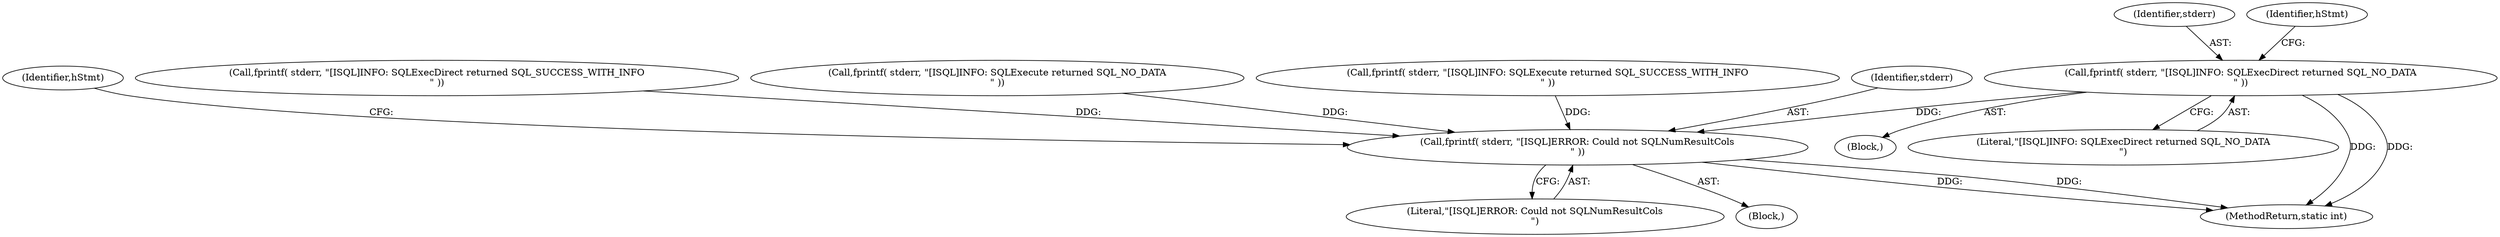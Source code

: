 digraph "0_unixODBC_45ef78e037f578b15fc58938a3a3251655e71d6f#diff-d52750c7ba4e594410438569d8e2963aL24_1@API" {
"1000163" [label="(Call,fprintf( stderr, \"[ISQL]INFO: SQLExecDirect returned SQL_NO_DATA\n\" ))"];
"1000288" [label="(Call,fprintf( stderr, \"[ISQL]ERROR: Could not SQLNumResultCols\n\" ))"];
"1000165" [label="(Literal,\"[ISQL]INFO: SQLExecDirect returned SQL_NO_DATA\n\")"];
"1000281" [label="(Block,)"];
"1000359" [label="(MethodReturn,static int)"];
"1000292" [label="(Identifier,hStmt)"];
"1000164" [label="(Identifier,stderr)"];
"1000288" [label="(Call,fprintf( stderr, \"[ISQL]ERROR: Could not SQLNumResultCols\n\" ))"];
"1000178" [label="(Call,fprintf( stderr, \"[ISQL]INFO: SQLExecDirect returned SQL_SUCCESS_WITH_INFO\n\" ))"];
"1000234" [label="(Call,fprintf( stderr, \"[ISQL]INFO: SQLExecute returned SQL_NO_DATA\n\" ))"];
"1000249" [label="(Call,fprintf( stderr, \"[ISQL]INFO: SQLExecute returned SQL_SUCCESS_WITH_INFO\n\" ))"];
"1000277" [label="(Identifier,hStmt)"];
"1000289" [label="(Identifier,stderr)"];
"1000162" [label="(Block,)"];
"1000290" [label="(Literal,\"[ISQL]ERROR: Could not SQLNumResultCols\n\")"];
"1000163" [label="(Call,fprintf( stderr, \"[ISQL]INFO: SQLExecDirect returned SQL_NO_DATA\n\" ))"];
"1000163" -> "1000162"  [label="AST: "];
"1000163" -> "1000165"  [label="CFG: "];
"1000164" -> "1000163"  [label="AST: "];
"1000165" -> "1000163"  [label="AST: "];
"1000277" -> "1000163"  [label="CFG: "];
"1000163" -> "1000359"  [label="DDG: "];
"1000163" -> "1000359"  [label="DDG: "];
"1000163" -> "1000288"  [label="DDG: "];
"1000288" -> "1000281"  [label="AST: "];
"1000288" -> "1000290"  [label="CFG: "];
"1000289" -> "1000288"  [label="AST: "];
"1000290" -> "1000288"  [label="AST: "];
"1000292" -> "1000288"  [label="CFG: "];
"1000288" -> "1000359"  [label="DDG: "];
"1000288" -> "1000359"  [label="DDG: "];
"1000234" -> "1000288"  [label="DDG: "];
"1000178" -> "1000288"  [label="DDG: "];
"1000249" -> "1000288"  [label="DDG: "];
}
